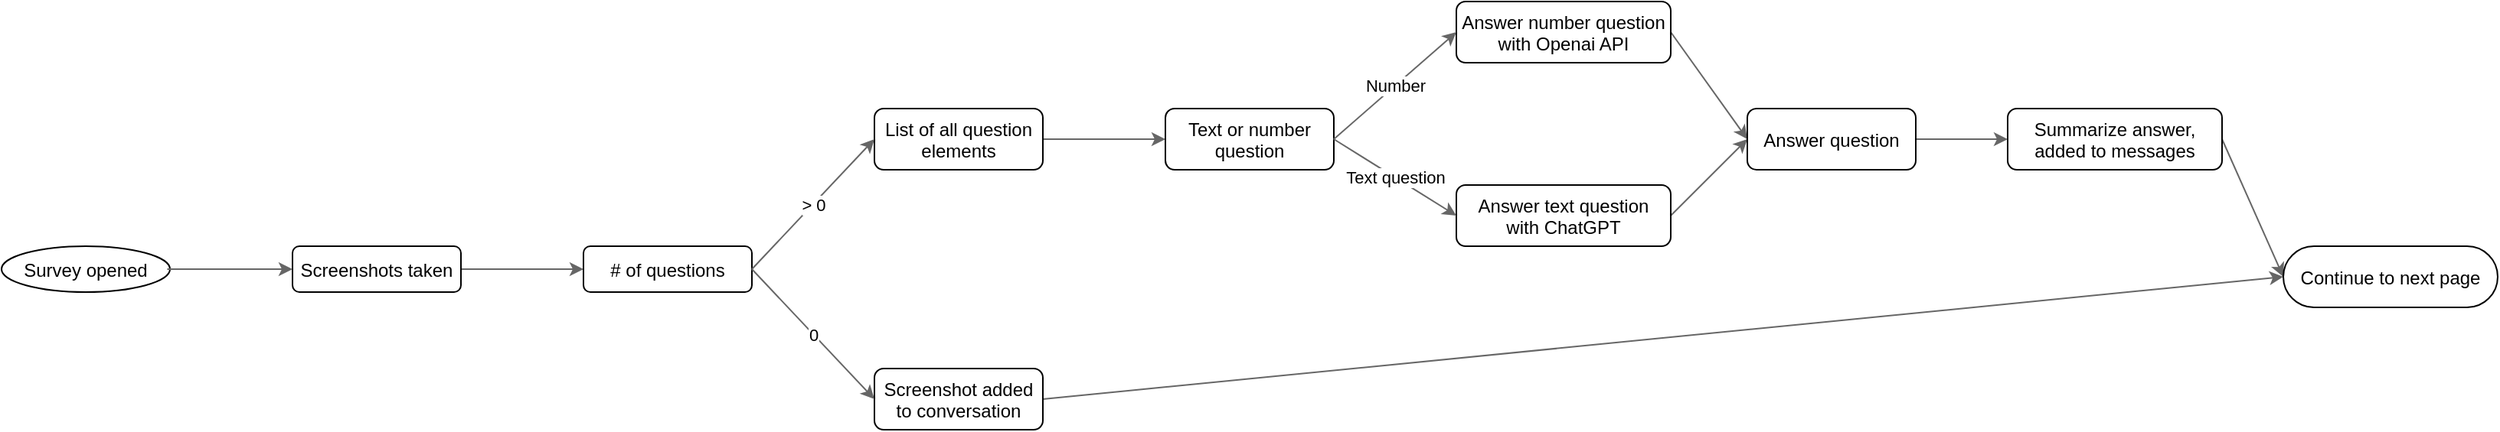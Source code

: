 <mxfile>
    <diagram id="4eQ3KcyTRvh6lzAqVrPa" name="Page-1">
        <mxGraphModel dx="775" dy="621" grid="1" gridSize="10" guides="1" tooltips="1" connect="1" arrows="1" fold="1" page="1" pageScale="1" pageWidth="1200" pageHeight="1920" background="#ffffff" math="0" shadow="0">
            <root>
                <mxCell id="0"/>
                <mxCell id="1" parent="0"/>
                <mxCell id="5" value="Survey opened" style="ellipse" vertex="1" parent="1">
                    <mxGeometry x="40" y="330" width="110" height="30" as="geometry"/>
                </mxCell>
                <mxCell id="9" value="" style="edgeStyle=none;html=1;fillColor=#f5f5f5;gradientColor=#b3b3b3;strokeColor=#666666;" edge="1" parent="1" source="6" target="8">
                    <mxGeometry relative="1" as="geometry"/>
                </mxCell>
                <mxCell id="6" value="Screenshots taken" style="rounded=1;" vertex="1" parent="1">
                    <mxGeometry x="230" y="330" width="110" height="30" as="geometry"/>
                </mxCell>
                <mxCell id="7" value="" style="curved=1;noEdgeStyle=1;orthogonal=1;fillColor=#f5f5f5;gradientColor=#b3b3b3;strokeColor=#666666;" edge="1" source="5" target="6" parent="1">
                    <mxGeometry relative="1" as="geometry">
                        <Array as="points">
                            <mxPoint x="142" y="345"/>
                            <mxPoint x="218" y="345"/>
                        </Array>
                    </mxGeometry>
                </mxCell>
                <mxCell id="8" value="# of questions" style="rounded=1;" vertex="1" parent="1">
                    <mxGeometry x="420" y="330" width="110" height="30" as="geometry"/>
                </mxCell>
                <mxCell id="19" value="" style="edgeStyle=none;html=1;fillColor=#f5f5f5;gradientColor=#b3b3b3;strokeColor=#666666;" edge="1" parent="1" source="10" target="18">
                    <mxGeometry relative="1" as="geometry"/>
                </mxCell>
                <mxCell id="10" value="List of all question &#10;elements" style="rounded=1;" vertex="1" parent="1">
                    <mxGeometry x="610" y="240" width="110" height="40" as="geometry"/>
                </mxCell>
                <mxCell id="13" value="" style="endArrow=classic;html=1;entryX=0;entryY=0.5;entryDx=0;entryDy=0;exitX=1;exitY=0.5;exitDx=0;exitDy=0;fillColor=#f5f5f5;gradientColor=#b3b3b3;strokeColor=#666666;" edge="1" parent="1" source="8" target="10">
                    <mxGeometry relative="1" as="geometry">
                        <mxPoint x="480" y="290" as="sourcePoint"/>
                        <mxPoint x="580" y="290" as="targetPoint"/>
                    </mxGeometry>
                </mxCell>
                <mxCell id="14" value="&amp;gt; 0" style="edgeLabel;resizable=0;html=1;align=center;verticalAlign=middle;" connectable="0" vertex="1" parent="13">
                    <mxGeometry relative="1" as="geometry"/>
                </mxCell>
                <mxCell id="36" style="edgeStyle=none;html=1;exitX=1;exitY=0.5;exitDx=0;exitDy=0;entryX=0;entryY=0.5;entryDx=0;entryDy=0;fillColor=#f5f5f5;gradientColor=#b3b3b3;strokeColor=#666666;" edge="1" parent="1" source="15" target="33">
                    <mxGeometry relative="1" as="geometry"/>
                </mxCell>
                <mxCell id="15" value="Screenshot added &#10;to conversation" style="rounded=1;" vertex="1" parent="1">
                    <mxGeometry x="610" y="410" width="110" height="40" as="geometry"/>
                </mxCell>
                <mxCell id="16" value="" style="endArrow=classic;html=1;entryX=0;entryY=0.5;entryDx=0;entryDy=0;exitX=1;exitY=0.5;exitDx=0;exitDy=0;fillColor=#f5f5f5;gradientColor=#b3b3b3;strokeColor=#666666;" edge="1" parent="1" source="8" target="15">
                    <mxGeometry relative="1" as="geometry">
                        <mxPoint x="540" y="355" as="sourcePoint"/>
                        <mxPoint x="620" y="275" as="targetPoint"/>
                    </mxGeometry>
                </mxCell>
                <mxCell id="17" value="0" style="edgeLabel;resizable=0;html=1;align=center;verticalAlign=middle;" connectable="0" vertex="1" parent="16">
                    <mxGeometry relative="1" as="geometry"/>
                </mxCell>
                <mxCell id="18" value="Text or number &#10;question" style="rounded=1;" vertex="1" parent="1">
                    <mxGeometry x="800" y="240" width="110" height="40" as="geometry"/>
                </mxCell>
                <mxCell id="29" style="edgeStyle=none;html=1;exitX=1;exitY=0.5;exitDx=0;exitDy=0;entryX=0;entryY=0.5;entryDx=0;entryDy=0;fillColor=#f5f5f5;gradientColor=#b3b3b3;strokeColor=#666666;" edge="1" parent="1" source="20" target="27">
                    <mxGeometry relative="1" as="geometry"/>
                </mxCell>
                <mxCell id="20" value="Answer number question &#10;with Openai API" style="rounded=1;" vertex="1" parent="1">
                    <mxGeometry x="990" y="170" width="140" height="40" as="geometry"/>
                </mxCell>
                <mxCell id="22" value="" style="endArrow=classic;html=1;entryX=0;entryY=0.5;entryDx=0;entryDy=0;exitX=1;exitY=0.5;exitDx=0;exitDy=0;fillColor=#f5f5f5;gradientColor=#b3b3b3;strokeColor=#666666;" edge="1" parent="1" source="18" target="20">
                    <mxGeometry relative="1" as="geometry">
                        <mxPoint x="930" y="270" as="sourcePoint"/>
                        <mxPoint x="1030" y="270" as="targetPoint"/>
                    </mxGeometry>
                </mxCell>
                <mxCell id="23" value="Number" style="edgeLabel;resizable=0;html=1;align=center;verticalAlign=middle;" connectable="0" vertex="1" parent="22">
                    <mxGeometry relative="1" as="geometry"/>
                </mxCell>
                <mxCell id="30" style="edgeStyle=none;html=1;exitX=1;exitY=0.5;exitDx=0;exitDy=0;fillColor=#f5f5f5;gradientColor=#b3b3b3;strokeColor=#666666;" edge="1" parent="1" source="24">
                    <mxGeometry relative="1" as="geometry">
                        <mxPoint x="1180" y="260" as="targetPoint"/>
                    </mxGeometry>
                </mxCell>
                <mxCell id="24" value="Answer text question &#10;with ChatGPT" style="rounded=1;" vertex="1" parent="1">
                    <mxGeometry x="990" y="290" width="140" height="40" as="geometry"/>
                </mxCell>
                <mxCell id="25" value="" style="endArrow=classic;html=1;entryX=0;entryY=0.5;entryDx=0;entryDy=0;exitX=1;exitY=0.5;exitDx=0;exitDy=0;fillColor=#f5f5f5;gradientColor=#b3b3b3;strokeColor=#666666;" edge="1" parent="1" source="18" target="24">
                    <mxGeometry relative="1" as="geometry">
                        <mxPoint x="920" y="270" as="sourcePoint"/>
                        <mxPoint x="1000" y="200" as="targetPoint"/>
                    </mxGeometry>
                </mxCell>
                <mxCell id="26" value="Text question" style="edgeLabel;resizable=0;html=1;align=center;verticalAlign=middle;" connectable="0" vertex="1" parent="25">
                    <mxGeometry relative="1" as="geometry"/>
                </mxCell>
                <mxCell id="32" value="" style="edgeStyle=none;html=1;fillColor=#f5f5f5;gradientColor=#b3b3b3;strokeColor=#666666;" edge="1" parent="1" source="27" target="31">
                    <mxGeometry relative="1" as="geometry"/>
                </mxCell>
                <mxCell id="27" value="Answer question" style="rounded=1;" vertex="1" parent="1">
                    <mxGeometry x="1180" y="240" width="110" height="40" as="geometry"/>
                </mxCell>
                <mxCell id="35" style="edgeStyle=none;html=1;exitX=1;exitY=0.5;exitDx=0;exitDy=0;entryX=0;entryY=0.5;entryDx=0;entryDy=0;fillColor=#f5f5f5;gradientColor=#b3b3b3;strokeColor=#666666;" edge="1" parent="1" source="31" target="33">
                    <mxGeometry relative="1" as="geometry"/>
                </mxCell>
                <mxCell id="31" value="Summarize answer, &#10;added to messages" style="rounded=1;" vertex="1" parent="1">
                    <mxGeometry x="1350" y="240" width="140" height="40" as="geometry"/>
                </mxCell>
                <mxCell id="33" value="Continue to next page" style="rounded=1;arcSize=50;" vertex="1" parent="1">
                    <mxGeometry x="1530" y="330" width="140" height="40" as="geometry"/>
                </mxCell>
            </root>
        </mxGraphModel>
    </diagram>
</mxfile>